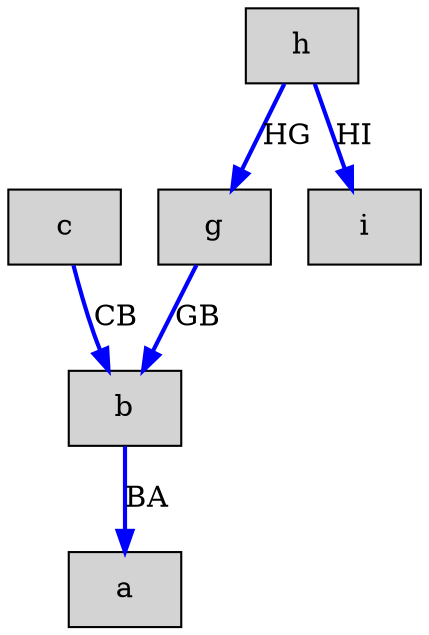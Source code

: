 digraph G {
"a" [shape=box,style=filled,fillcolor=lightgray];
"b" [shape=box,style=filled,fillcolor=lightgray];
"c" [shape=box,style=filled,fillcolor=lightgray];
"g" [shape=box,style=filled,fillcolor=lightgray];
"h" [shape=box,style=filled,fillcolor=lightgray];
"i" [shape=box,style=filled,fillcolor=lightgray];

"b"->"a" [style=bold,color=blue,label="BA"];
"c"->"b" [style=bold,color=blue,label="CB"];
"g"->"b" [style=bold,color=blue,label="GB"];
"h"->"g" [style=bold,color=blue,label="HG"];
"h"->"i" [style=bold,color=blue,label="HI"];
}